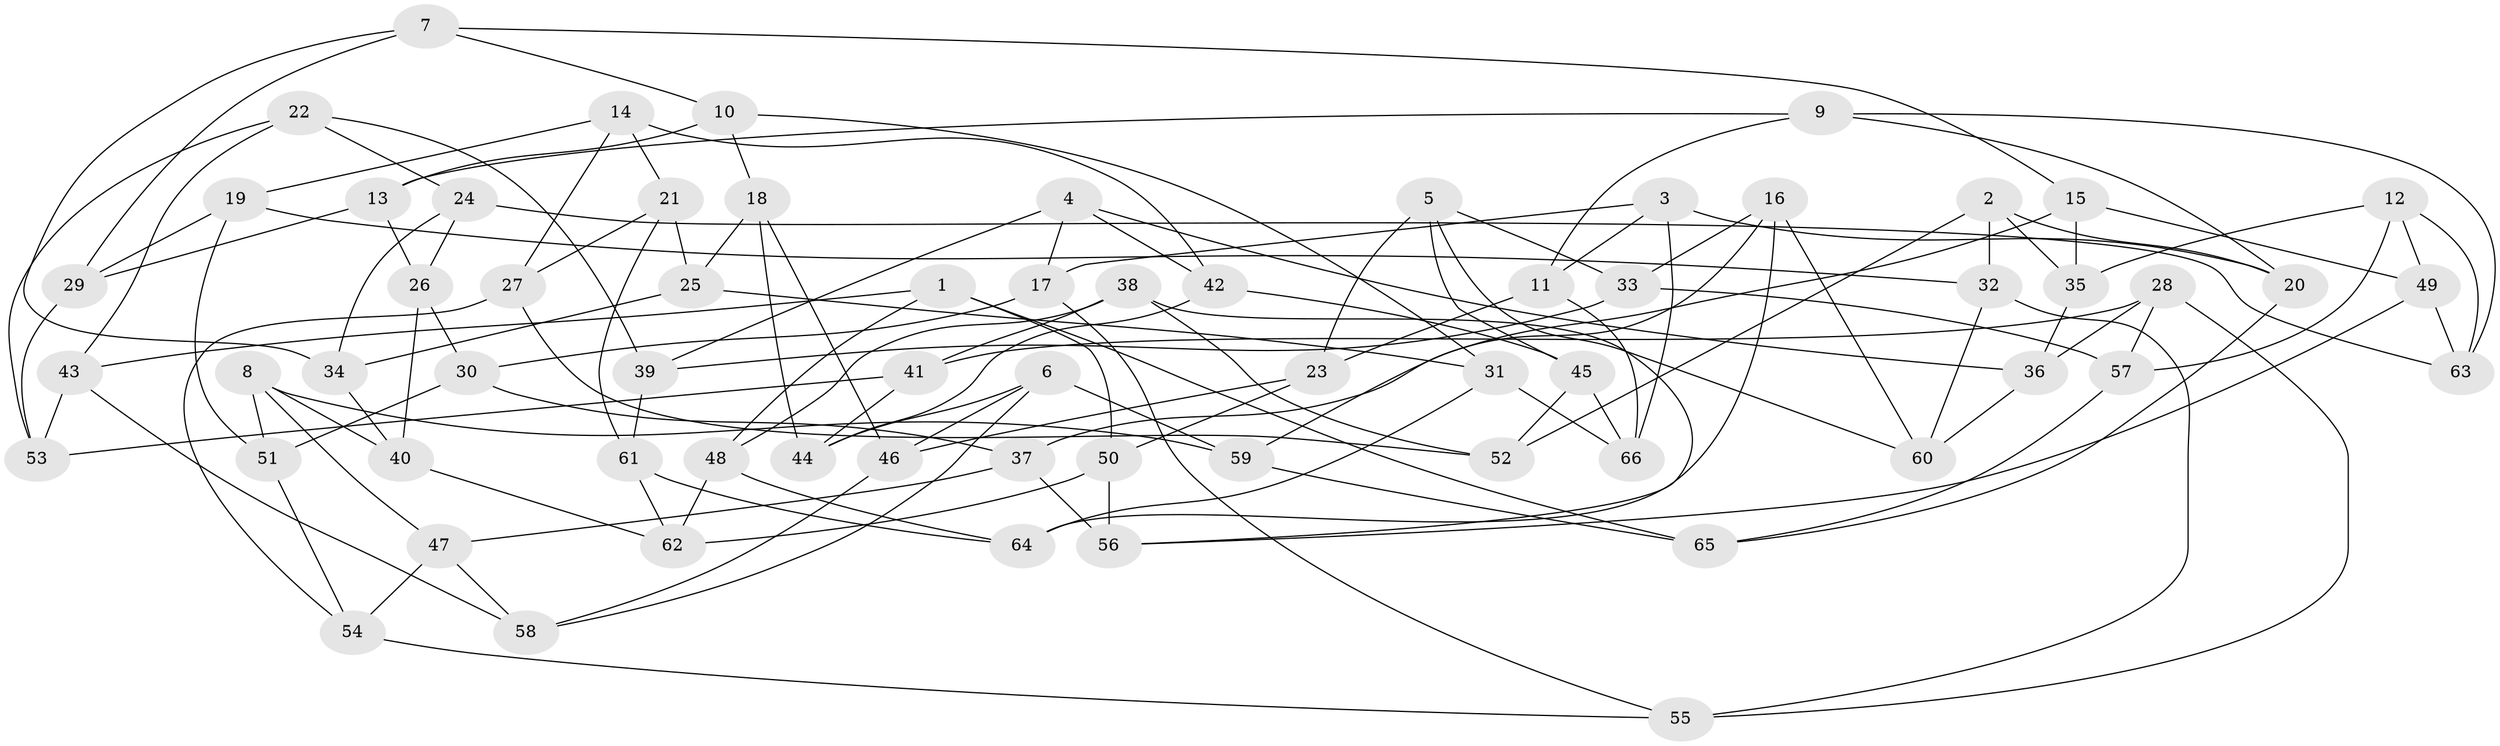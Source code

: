 // Generated by graph-tools (version 1.1) at 2025/16/03/09/25 04:16:17]
// undirected, 66 vertices, 132 edges
graph export_dot {
graph [start="1"]
  node [color=gray90,style=filled];
  1;
  2;
  3;
  4;
  5;
  6;
  7;
  8;
  9;
  10;
  11;
  12;
  13;
  14;
  15;
  16;
  17;
  18;
  19;
  20;
  21;
  22;
  23;
  24;
  25;
  26;
  27;
  28;
  29;
  30;
  31;
  32;
  33;
  34;
  35;
  36;
  37;
  38;
  39;
  40;
  41;
  42;
  43;
  44;
  45;
  46;
  47;
  48;
  49;
  50;
  51;
  52;
  53;
  54;
  55;
  56;
  57;
  58;
  59;
  60;
  61;
  62;
  63;
  64;
  65;
  66;
  1 -- 65;
  1 -- 50;
  1 -- 48;
  1 -- 43;
  2 -- 35;
  2 -- 32;
  2 -- 20;
  2 -- 52;
  3 -- 11;
  3 -- 17;
  3 -- 20;
  3 -- 66;
  4 -- 36;
  4 -- 39;
  4 -- 42;
  4 -- 17;
  5 -- 23;
  5 -- 60;
  5 -- 45;
  5 -- 33;
  6 -- 46;
  6 -- 44;
  6 -- 58;
  6 -- 59;
  7 -- 15;
  7 -- 10;
  7 -- 29;
  7 -- 34;
  8 -- 51;
  8 -- 59;
  8 -- 40;
  8 -- 47;
  9 -- 11;
  9 -- 13;
  9 -- 20;
  9 -- 63;
  10 -- 31;
  10 -- 18;
  10 -- 13;
  11 -- 23;
  11 -- 66;
  12 -- 57;
  12 -- 63;
  12 -- 35;
  12 -- 49;
  13 -- 26;
  13 -- 29;
  14 -- 42;
  14 -- 21;
  14 -- 19;
  14 -- 27;
  15 -- 35;
  15 -- 37;
  15 -- 49;
  16 -- 60;
  16 -- 64;
  16 -- 33;
  16 -- 59;
  17 -- 55;
  17 -- 30;
  18 -- 44;
  18 -- 46;
  18 -- 25;
  19 -- 51;
  19 -- 32;
  19 -- 29;
  20 -- 65;
  21 -- 61;
  21 -- 25;
  21 -- 27;
  22 -- 39;
  22 -- 53;
  22 -- 24;
  22 -- 43;
  23 -- 46;
  23 -- 50;
  24 -- 63;
  24 -- 34;
  24 -- 26;
  25 -- 31;
  25 -- 34;
  26 -- 30;
  26 -- 40;
  27 -- 54;
  27 -- 52;
  28 -- 41;
  28 -- 55;
  28 -- 57;
  28 -- 36;
  29 -- 53;
  30 -- 51;
  30 -- 37;
  31 -- 64;
  31 -- 66;
  32 -- 60;
  32 -- 55;
  33 -- 57;
  33 -- 39;
  34 -- 40;
  35 -- 36;
  36 -- 60;
  37 -- 56;
  37 -- 47;
  38 -- 56;
  38 -- 41;
  38 -- 52;
  38 -- 48;
  39 -- 61;
  40 -- 62;
  41 -- 44;
  41 -- 53;
  42 -- 45;
  42 -- 44;
  43 -- 58;
  43 -- 53;
  45 -- 52;
  45 -- 66;
  46 -- 58;
  47 -- 54;
  47 -- 58;
  48 -- 64;
  48 -- 62;
  49 -- 63;
  49 -- 56;
  50 -- 62;
  50 -- 56;
  51 -- 54;
  54 -- 55;
  57 -- 65;
  59 -- 65;
  61 -- 64;
  61 -- 62;
}
